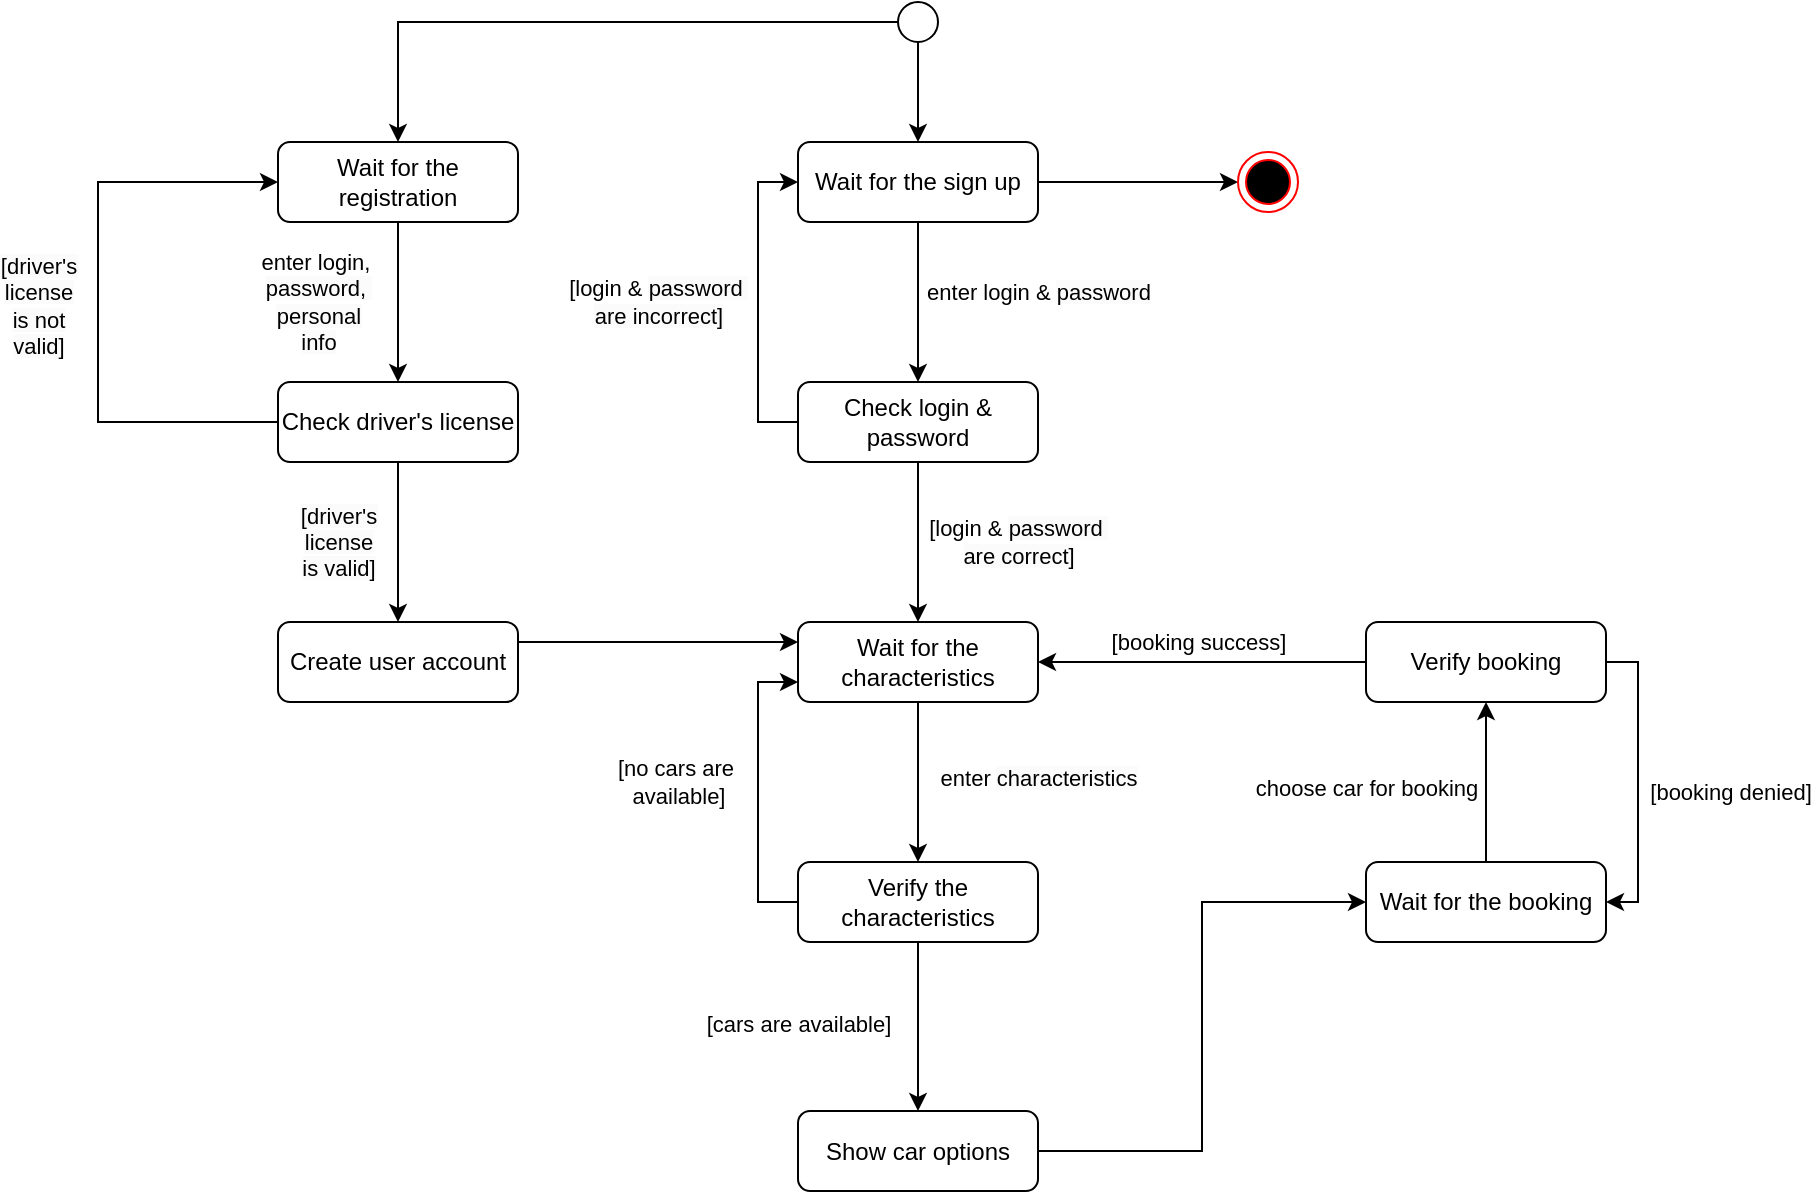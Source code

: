 <mxfile version="24.0.8" type="github">
  <diagram name="Страница — 1" id="1PxUFpt8f0wCfoiGBw6Y">
    <mxGraphModel dx="933" dy="362" grid="1" gridSize="10" guides="1" tooltips="1" connect="1" arrows="1" fold="1" page="1" pageScale="1" pageWidth="827" pageHeight="1169" math="0" shadow="0">
      <root>
        <mxCell id="0" />
        <mxCell id="1" parent="0" />
        <mxCell id="qMg1a2_1MlJ6b45TQ5bi-5" style="edgeStyle=orthogonalEdgeStyle;rounded=0;orthogonalLoop=1;jettySize=auto;html=1;entryX=0.5;entryY=0;entryDx=0;entryDy=0;" edge="1" parent="1" source="qMg1a2_1MlJ6b45TQ5bi-1" target="qMg1a2_1MlJ6b45TQ5bi-4">
          <mxGeometry relative="1" as="geometry" />
        </mxCell>
        <mxCell id="qMg1a2_1MlJ6b45TQ5bi-6" value="enter login &amp;amp;&amp;nbsp;&lt;span style=&quot;text-wrap: wrap; background-color: rgb(251, 251, 251);&quot;&gt;&lt;font style=&quot;font-size: 11px;&quot;&gt;password&lt;/font&gt;&lt;/span&gt;" style="edgeLabel;html=1;align=center;verticalAlign=middle;resizable=0;points=[];" vertex="1" connectable="0" parent="qMg1a2_1MlJ6b45TQ5bi-5">
          <mxGeometry x="-0.12" y="1" relative="1" as="geometry">
            <mxPoint x="59" as="offset" />
          </mxGeometry>
        </mxCell>
        <mxCell id="qMg1a2_1MlJ6b45TQ5bi-12" style="edgeStyle=orthogonalEdgeStyle;rounded=0;orthogonalLoop=1;jettySize=auto;html=1;entryX=0;entryY=0.5;entryDx=0;entryDy=0;" edge="1" parent="1" source="qMg1a2_1MlJ6b45TQ5bi-1" target="qMg1a2_1MlJ6b45TQ5bi-11">
          <mxGeometry relative="1" as="geometry" />
        </mxCell>
        <mxCell id="qMg1a2_1MlJ6b45TQ5bi-1" value="Wait for the sign up" style="rounded=1;whiteSpace=wrap;html=1;" vertex="1" parent="1">
          <mxGeometry x="440" y="80" width="120" height="40" as="geometry" />
        </mxCell>
        <mxCell id="qMg1a2_1MlJ6b45TQ5bi-3" style="edgeStyle=orthogonalEdgeStyle;rounded=0;orthogonalLoop=1;jettySize=auto;html=1;entryX=0.5;entryY=0;entryDx=0;entryDy=0;" edge="1" parent="1" source="qMg1a2_1MlJ6b45TQ5bi-2" target="qMg1a2_1MlJ6b45TQ5bi-1">
          <mxGeometry relative="1" as="geometry" />
        </mxCell>
        <mxCell id="qMg1a2_1MlJ6b45TQ5bi-38" style="edgeStyle=orthogonalEdgeStyle;rounded=0;orthogonalLoop=1;jettySize=auto;html=1;entryX=0.5;entryY=0;entryDx=0;entryDy=0;" edge="1" parent="1" source="qMg1a2_1MlJ6b45TQ5bi-2" target="qMg1a2_1MlJ6b45TQ5bi-37">
          <mxGeometry relative="1" as="geometry" />
        </mxCell>
        <mxCell id="qMg1a2_1MlJ6b45TQ5bi-2" value="" style="ellipse;whiteSpace=wrap;html=1;aspect=fixed;" vertex="1" parent="1">
          <mxGeometry x="490" y="10" width="20" height="20" as="geometry" />
        </mxCell>
        <mxCell id="qMg1a2_1MlJ6b45TQ5bi-9" style="edgeStyle=orthogonalEdgeStyle;rounded=0;orthogonalLoop=1;jettySize=auto;html=1;entryX=0;entryY=0.5;entryDx=0;entryDy=0;exitX=0;exitY=0.5;exitDx=0;exitDy=0;" edge="1" parent="1" source="qMg1a2_1MlJ6b45TQ5bi-4" target="qMg1a2_1MlJ6b45TQ5bi-1">
          <mxGeometry relative="1" as="geometry">
            <mxPoint x="430" y="200" as="sourcePoint" />
            <mxPoint x="370" y="130" as="targetPoint" />
          </mxGeometry>
        </mxCell>
        <mxCell id="qMg1a2_1MlJ6b45TQ5bi-10" value="[login &amp;amp;&amp;nbsp;&lt;span style=&quot;text-wrap: wrap; background-color: rgb(251, 251, 251);&quot;&gt;password&amp;nbsp;&lt;/span&gt;&lt;div&gt;&lt;span style=&quot;text-wrap: wrap; background-color: rgb(251, 251, 251);&quot;&gt;are incorrect]&lt;/span&gt;&lt;/div&gt;" style="edgeLabel;html=1;align=center;verticalAlign=middle;resizable=0;points=[];" vertex="1" connectable="0" parent="qMg1a2_1MlJ6b45TQ5bi-9">
          <mxGeometry x="0.077" y="4" relative="1" as="geometry">
            <mxPoint x="-46" y="6" as="offset" />
          </mxGeometry>
        </mxCell>
        <mxCell id="qMg1a2_1MlJ6b45TQ5bi-14" style="edgeStyle=orthogonalEdgeStyle;rounded=0;orthogonalLoop=1;jettySize=auto;html=1;entryX=0.5;entryY=0;entryDx=0;entryDy=0;" edge="1" parent="1" source="qMg1a2_1MlJ6b45TQ5bi-4" target="qMg1a2_1MlJ6b45TQ5bi-13">
          <mxGeometry relative="1" as="geometry" />
        </mxCell>
        <mxCell id="qMg1a2_1MlJ6b45TQ5bi-15" value="[login &amp;amp;&amp;nbsp;&lt;span style=&quot;text-wrap: wrap; background-color: rgb(251, 251, 251);&quot;&gt;password&amp;nbsp;&lt;/span&gt;&lt;div&gt;&lt;span style=&quot;text-wrap: wrap; background-color: rgb(251, 251, 251);&quot;&gt;are correct]&lt;/span&gt;&lt;/div&gt;" style="edgeLabel;html=1;align=center;verticalAlign=middle;resizable=0;points=[];" vertex="1" connectable="0" parent="qMg1a2_1MlJ6b45TQ5bi-14">
          <mxGeometry x="0.15" y="-1" relative="1" as="geometry">
            <mxPoint x="51" y="-6" as="offset" />
          </mxGeometry>
        </mxCell>
        <mxCell id="qMg1a2_1MlJ6b45TQ5bi-4" value="Check login &amp;amp; password" style="rounded=1;whiteSpace=wrap;html=1;" vertex="1" parent="1">
          <mxGeometry x="440" y="200" width="120" height="40" as="geometry" />
        </mxCell>
        <mxCell id="qMg1a2_1MlJ6b45TQ5bi-11" value="" style="ellipse;html=1;shape=endState;fillColor=#000000;strokeColor=#ff0000;" vertex="1" parent="1">
          <mxGeometry x="660" y="85" width="30" height="30" as="geometry" />
        </mxCell>
        <mxCell id="qMg1a2_1MlJ6b45TQ5bi-18" style="edgeStyle=orthogonalEdgeStyle;rounded=0;orthogonalLoop=1;jettySize=auto;html=1;exitX=0.5;exitY=1;exitDx=0;exitDy=0;entryX=0.5;entryY=0;entryDx=0;entryDy=0;" edge="1" parent="1" source="qMg1a2_1MlJ6b45TQ5bi-13" target="qMg1a2_1MlJ6b45TQ5bi-16">
          <mxGeometry relative="1" as="geometry" />
        </mxCell>
        <mxCell id="qMg1a2_1MlJ6b45TQ5bi-19" value="enter&amp;nbsp;&lt;span style=&quot;text-wrap: wrap; background-color: rgb(251, 251, 251);&quot;&gt;&lt;font style=&quot;font-size: 11px;&quot;&gt;characteristics&lt;/font&gt;&lt;/span&gt;" style="edgeLabel;html=1;align=center;verticalAlign=middle;resizable=0;points=[];" vertex="1" connectable="0" parent="qMg1a2_1MlJ6b45TQ5bi-18">
          <mxGeometry x="-0.05" y="-1" relative="1" as="geometry">
            <mxPoint x="61" as="offset" />
          </mxGeometry>
        </mxCell>
        <mxCell id="qMg1a2_1MlJ6b45TQ5bi-13" value="Wait for the characteristics" style="rounded=1;whiteSpace=wrap;html=1;" vertex="1" parent="1">
          <mxGeometry x="440" y="320" width="120" height="40" as="geometry" />
        </mxCell>
        <mxCell id="qMg1a2_1MlJ6b45TQ5bi-22" style="edgeStyle=orthogonalEdgeStyle;rounded=0;orthogonalLoop=1;jettySize=auto;html=1;entryX=0.5;entryY=0;entryDx=0;entryDy=0;" edge="1" parent="1" source="qMg1a2_1MlJ6b45TQ5bi-16" target="qMg1a2_1MlJ6b45TQ5bi-21">
          <mxGeometry relative="1" as="geometry" />
        </mxCell>
        <mxCell id="qMg1a2_1MlJ6b45TQ5bi-23" value="[cars are available]" style="edgeLabel;html=1;align=center;verticalAlign=middle;resizable=0;points=[];" vertex="1" connectable="0" parent="qMg1a2_1MlJ6b45TQ5bi-22">
          <mxGeometry x="-0.033" y="-2" relative="1" as="geometry">
            <mxPoint x="-58" as="offset" />
          </mxGeometry>
        </mxCell>
        <mxCell id="qMg1a2_1MlJ6b45TQ5bi-16" value="Verify the characteristics" style="rounded=1;whiteSpace=wrap;html=1;" vertex="1" parent="1">
          <mxGeometry x="440" y="440" width="120" height="40" as="geometry" />
        </mxCell>
        <mxCell id="qMg1a2_1MlJ6b45TQ5bi-24" style="edgeStyle=orthogonalEdgeStyle;rounded=0;orthogonalLoop=1;jettySize=auto;html=1;entryX=0;entryY=0.75;entryDx=0;entryDy=0;exitX=0;exitY=0.5;exitDx=0;exitDy=0;" edge="1" parent="1" source="qMg1a2_1MlJ6b45TQ5bi-16" target="qMg1a2_1MlJ6b45TQ5bi-13">
          <mxGeometry relative="1" as="geometry">
            <mxPoint x="440.0" y="260" as="targetPoint" />
            <mxPoint x="440.0" y="350" as="sourcePoint" />
            <Array as="points">
              <mxPoint x="420" y="460" />
              <mxPoint x="420" y="350" />
            </Array>
          </mxGeometry>
        </mxCell>
        <mxCell id="qMg1a2_1MlJ6b45TQ5bi-25" value="[no cars are&amp;nbsp;&lt;div&gt;available]&lt;/div&gt;" style="edgeLabel;html=1;align=center;verticalAlign=middle;resizable=0;points=[];" vertex="1" connectable="0" parent="qMg1a2_1MlJ6b45TQ5bi-24">
          <mxGeometry relative="1" as="geometry">
            <mxPoint x="-40" y="-5" as="offset" />
          </mxGeometry>
        </mxCell>
        <mxCell id="qMg1a2_1MlJ6b45TQ5bi-29" style="edgeStyle=orthogonalEdgeStyle;rounded=0;orthogonalLoop=1;jettySize=auto;html=1;exitX=1;exitY=0.5;exitDx=0;exitDy=0;entryX=0;entryY=0.5;entryDx=0;entryDy=0;" edge="1" parent="1" source="qMg1a2_1MlJ6b45TQ5bi-21" target="qMg1a2_1MlJ6b45TQ5bi-28">
          <mxGeometry relative="1" as="geometry" />
        </mxCell>
        <mxCell id="qMg1a2_1MlJ6b45TQ5bi-21" value="Show car options" style="rounded=1;whiteSpace=wrap;html=1;" vertex="1" parent="1">
          <mxGeometry x="440" y="564.5" width="120" height="40" as="geometry" />
        </mxCell>
        <mxCell id="qMg1a2_1MlJ6b45TQ5bi-31" style="edgeStyle=orthogonalEdgeStyle;rounded=0;orthogonalLoop=1;jettySize=auto;html=1;entryX=0.5;entryY=1;entryDx=0;entryDy=0;" edge="1" parent="1" source="qMg1a2_1MlJ6b45TQ5bi-28" target="qMg1a2_1MlJ6b45TQ5bi-30">
          <mxGeometry relative="1" as="geometry" />
        </mxCell>
        <mxCell id="qMg1a2_1MlJ6b45TQ5bi-32" value="choose car for booking" style="edgeLabel;html=1;align=center;verticalAlign=middle;resizable=0;points=[];" vertex="1" connectable="0" parent="qMg1a2_1MlJ6b45TQ5bi-31">
          <mxGeometry x="-0.292" y="1" relative="1" as="geometry">
            <mxPoint x="-59" y="-9" as="offset" />
          </mxGeometry>
        </mxCell>
        <mxCell id="qMg1a2_1MlJ6b45TQ5bi-28" value="Wait for the booking" style="rounded=1;whiteSpace=wrap;html=1;" vertex="1" parent="1">
          <mxGeometry x="724" y="440" width="120" height="40" as="geometry" />
        </mxCell>
        <mxCell id="qMg1a2_1MlJ6b45TQ5bi-33" style="edgeStyle=orthogonalEdgeStyle;rounded=0;orthogonalLoop=1;jettySize=auto;html=1;entryX=1;entryY=0.5;entryDx=0;entryDy=0;exitX=1;exitY=0.5;exitDx=0;exitDy=0;" edge="1" parent="1" source="qMg1a2_1MlJ6b45TQ5bi-30" target="qMg1a2_1MlJ6b45TQ5bi-28">
          <mxGeometry relative="1" as="geometry">
            <Array as="points">
              <mxPoint x="860" y="340" />
              <mxPoint x="860" y="460" />
            </Array>
          </mxGeometry>
        </mxCell>
        <mxCell id="qMg1a2_1MlJ6b45TQ5bi-34" value="[booking denied]" style="edgeLabel;html=1;align=center;verticalAlign=middle;resizable=0;points=[];" vertex="1" connectable="0" parent="qMg1a2_1MlJ6b45TQ5bi-33">
          <mxGeometry x="0.059" y="1" relative="1" as="geometry">
            <mxPoint x="45" as="offset" />
          </mxGeometry>
        </mxCell>
        <mxCell id="qMg1a2_1MlJ6b45TQ5bi-35" style="edgeStyle=orthogonalEdgeStyle;rounded=0;orthogonalLoop=1;jettySize=auto;html=1;entryX=1;entryY=0.5;entryDx=0;entryDy=0;" edge="1" parent="1" source="qMg1a2_1MlJ6b45TQ5bi-30" target="qMg1a2_1MlJ6b45TQ5bi-13">
          <mxGeometry relative="1" as="geometry" />
        </mxCell>
        <mxCell id="qMg1a2_1MlJ6b45TQ5bi-57" value="[booking success]" style="edgeLabel;html=1;align=center;verticalAlign=middle;resizable=0;points=[];" vertex="1" connectable="0" parent="qMg1a2_1MlJ6b45TQ5bi-35">
          <mxGeometry x="0.051" relative="1" as="geometry">
            <mxPoint x="2" y="-10" as="offset" />
          </mxGeometry>
        </mxCell>
        <mxCell id="qMg1a2_1MlJ6b45TQ5bi-30" value="Verify booking" style="rounded=1;whiteSpace=wrap;html=1;" vertex="1" parent="1">
          <mxGeometry x="724" y="320" width="120" height="40" as="geometry" />
        </mxCell>
        <mxCell id="qMg1a2_1MlJ6b45TQ5bi-40" style="edgeStyle=orthogonalEdgeStyle;rounded=0;orthogonalLoop=1;jettySize=auto;html=1;entryX=0.5;entryY=0;entryDx=0;entryDy=0;" edge="1" parent="1" source="qMg1a2_1MlJ6b45TQ5bi-37" target="qMg1a2_1MlJ6b45TQ5bi-39">
          <mxGeometry relative="1" as="geometry" />
        </mxCell>
        <mxCell id="qMg1a2_1MlJ6b45TQ5bi-41" value="enter login,&amp;nbsp;&lt;div&gt;&lt;span style=&quot;text-wrap: wrap; background-color: rgb(251, 251, 251);&quot;&gt;password,&amp;nbsp;&lt;/span&gt;&lt;/div&gt;&lt;div&gt;&lt;span style=&quot;text-wrap: wrap; background-color: rgb(251, 251, 251);&quot;&gt;personal info&lt;/span&gt;&lt;/div&gt;" style="edgeLabel;html=1;align=center;verticalAlign=middle;resizable=0;points=[];" vertex="1" connectable="0" parent="qMg1a2_1MlJ6b45TQ5bi-40">
          <mxGeometry x="-0.113" y="4" relative="1" as="geometry">
            <mxPoint x="-44" y="4" as="offset" />
          </mxGeometry>
        </mxCell>
        <mxCell id="qMg1a2_1MlJ6b45TQ5bi-37" value="Wait for the registration" style="rounded=1;whiteSpace=wrap;html=1;" vertex="1" parent="1">
          <mxGeometry x="180" y="80" width="120" height="40" as="geometry" />
        </mxCell>
        <mxCell id="qMg1a2_1MlJ6b45TQ5bi-43" style="edgeStyle=orthogonalEdgeStyle;rounded=0;orthogonalLoop=1;jettySize=auto;html=1;entryX=0.5;entryY=0;entryDx=0;entryDy=0;" edge="1" parent="1" source="qMg1a2_1MlJ6b45TQ5bi-39" target="qMg1a2_1MlJ6b45TQ5bi-42">
          <mxGeometry relative="1" as="geometry" />
        </mxCell>
        <mxCell id="qMg1a2_1MlJ6b45TQ5bi-62" value="&lt;span style=&quot;text-wrap: wrap; background-color: rgb(251, 251, 251);&quot;&gt;[driver&#39;s license is&lt;/span&gt;&lt;span style=&quot;background-color: rgb(251, 251, 251); text-wrap: wrap;&quot;&gt;&amp;nbsp;valid]&lt;/span&gt;" style="edgeLabel;html=1;align=center;verticalAlign=middle;resizable=0;points=[];" vertex="1" connectable="0" parent="qMg1a2_1MlJ6b45TQ5bi-43">
          <mxGeometry x="-0.092" y="-2" relative="1" as="geometry">
            <mxPoint x="-28" y="3" as="offset" />
          </mxGeometry>
        </mxCell>
        <mxCell id="qMg1a2_1MlJ6b45TQ5bi-54" style="edgeStyle=orthogonalEdgeStyle;rounded=0;orthogonalLoop=1;jettySize=auto;html=1;entryX=0;entryY=0.5;entryDx=0;entryDy=0;exitX=0;exitY=0.5;exitDx=0;exitDy=0;" edge="1" parent="1" source="qMg1a2_1MlJ6b45TQ5bi-39" target="qMg1a2_1MlJ6b45TQ5bi-37">
          <mxGeometry relative="1" as="geometry">
            <mxPoint x="60" y="220" as="targetPoint" />
            <Array as="points">
              <mxPoint x="90" y="220" />
              <mxPoint x="90" y="100" />
            </Array>
          </mxGeometry>
        </mxCell>
        <mxCell id="qMg1a2_1MlJ6b45TQ5bi-61" value="&lt;span style=&quot;text-wrap: wrap; background-color: rgb(251, 251, 251);&quot;&gt;[driver&#39;s license is not valid]&lt;/span&gt;" style="edgeLabel;html=1;align=center;verticalAlign=middle;resizable=0;points=[];" vertex="1" connectable="0" parent="qMg1a2_1MlJ6b45TQ5bi-54">
          <mxGeometry x="-0.009" y="2" relative="1" as="geometry">
            <mxPoint x="-28" as="offset" />
          </mxGeometry>
        </mxCell>
        <mxCell id="qMg1a2_1MlJ6b45TQ5bi-39" value="Check&amp;nbsp;driver&#39;s license" style="rounded=1;whiteSpace=wrap;html=1;" vertex="1" parent="1">
          <mxGeometry x="180" y="200" width="120" height="40" as="geometry" />
        </mxCell>
        <mxCell id="qMg1a2_1MlJ6b45TQ5bi-44" style="edgeStyle=orthogonalEdgeStyle;rounded=0;orthogonalLoop=1;jettySize=auto;html=1;entryX=0;entryY=0.25;entryDx=0;entryDy=0;exitX=1;exitY=0.25;exitDx=0;exitDy=0;" edge="1" parent="1" source="qMg1a2_1MlJ6b45TQ5bi-42" target="qMg1a2_1MlJ6b45TQ5bi-13">
          <mxGeometry relative="1" as="geometry" />
        </mxCell>
        <mxCell id="qMg1a2_1MlJ6b45TQ5bi-42" value="Create user account" style="rounded=1;whiteSpace=wrap;html=1;" vertex="1" parent="1">
          <mxGeometry x="180" y="320" width="120" height="40" as="geometry" />
        </mxCell>
      </root>
    </mxGraphModel>
  </diagram>
</mxfile>
